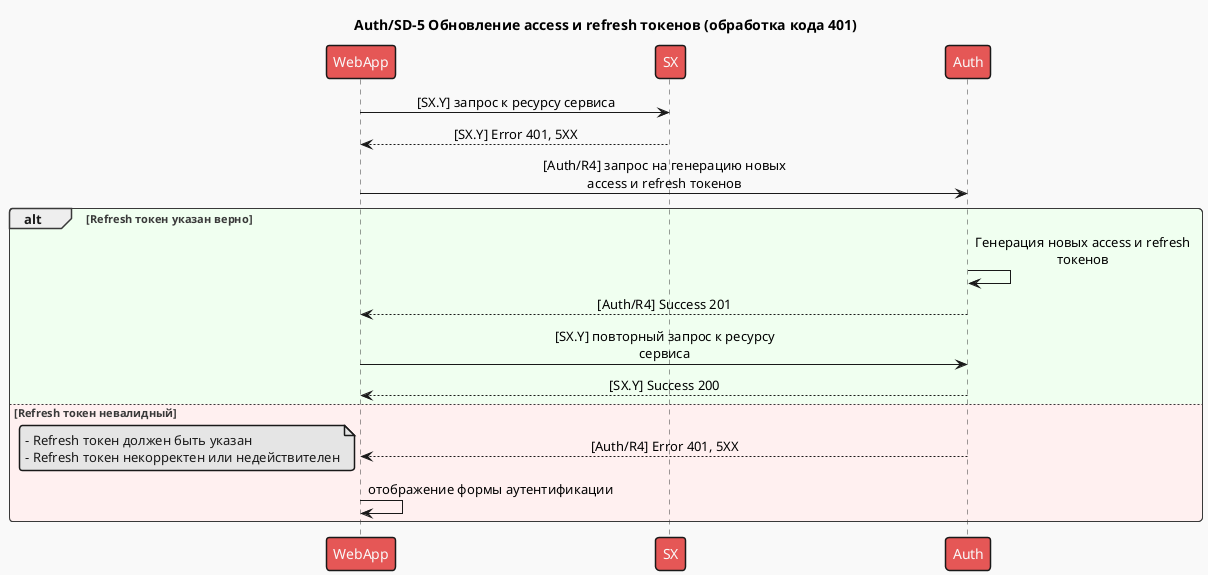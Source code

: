 # Auth/SD-5 Обновление access и refresh токенов (обработка кода 401)

@startuml
!theme mars

skinparam {
    MaxMessageSize 250
}

skinparam sequence {
    ParticipantPadding 125
    MessageAlign center
}

participant "WebApp" as app order 10
participant "SX" as sx order 20
participant "Auth" as auth order 30

title Auth/SD-5 Обновление access и refresh токенов (обработка кода 401)

app -> sx: [SX.Y] запрос к ресурсу сервиса
app <-- sx: [SX.Y] Error 401, 5XX

app -> auth: [Auth/R4] запрос на генерацию новых access и refresh токенов

alt #f0fff0 Refresh токен указан верно
  auth -> auth: Генерация новых access и refresh токенов
  app <-- auth: [Auth/R4] Success 201

  app -> auth: [SX.Y] повторный запрос к ресурсу сервиса
  app <-- auth: [SX.Y] Success 200
else #fff0f0 Refresh токен невалидный
  app <-- auth: [Auth/R4] Error 401, 5XX

  note left
    - Refresh токен должен быть указан
    - Refresh токен некорректен или недействителен
  end note

  app -> app: отображение формы аутентификации
end

@enduml